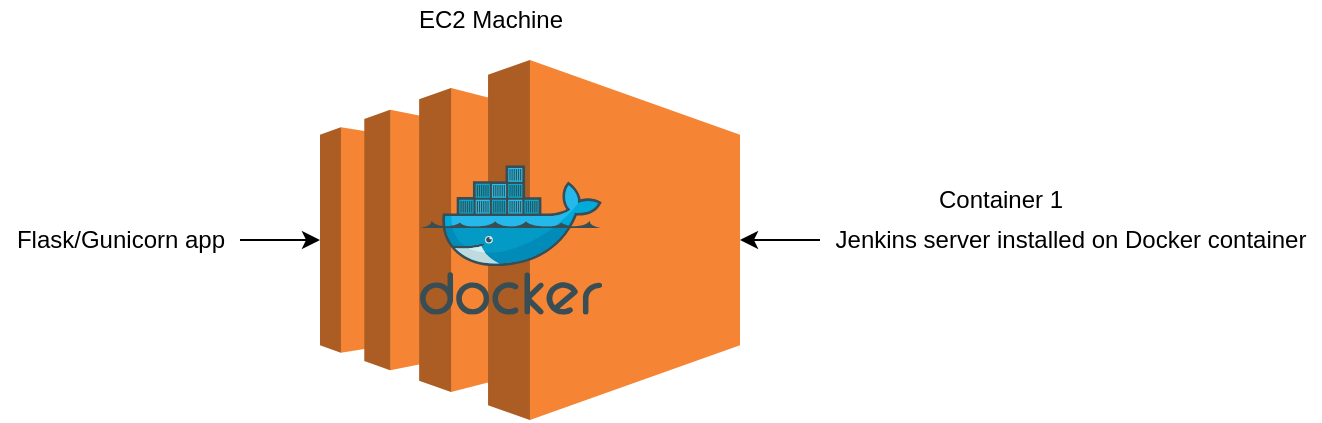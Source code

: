 <mxfile version="14.8.4" type="github">
  <diagram id="9WNWNfD7PutOuA2s0iK-" name="Page-1">
    <mxGraphModel dx="868" dy="1582" grid="1" gridSize="10" guides="1" tooltips="1" connect="1" arrows="1" fold="1" page="1" pageScale="1" pageWidth="850" pageHeight="1100" math="0" shadow="0">
      <root>
        <mxCell id="0" />
        <mxCell id="1" parent="0" />
        <mxCell id="SrD1Vm8CixduBjxspiqY-2" value="" style="outlineConnect=0;dashed=0;verticalLabelPosition=bottom;verticalAlign=top;align=center;html=1;shape=mxgraph.aws3.ec2;fillColor=#F58534;gradientColor=none;" vertex="1" parent="1">
          <mxGeometry x="290" y="-420" width="210" height="180" as="geometry" />
        </mxCell>
        <mxCell id="SrD1Vm8CixduBjxspiqY-3" value="EC2 Machine" style="text;html=1;align=center;verticalAlign=middle;resizable=0;points=[];autosize=1;strokeColor=none;" vertex="1" parent="1">
          <mxGeometry x="330" y="-450" width="90" height="20" as="geometry" />
        </mxCell>
        <mxCell id="SrD1Vm8CixduBjxspiqY-6" value="" style="aspect=fixed;html=1;points=[];align=center;image;fontSize=12;image=img/lib/mscae/Docker.svg;" vertex="1" parent="1">
          <mxGeometry x="340" y="-367.34" width="91.08" height="74.68" as="geometry" />
        </mxCell>
        <mxCell id="SrD1Vm8CixduBjxspiqY-8" value="Jenkins server installed on Docker container" style="text;html=1;align=center;verticalAlign=middle;resizable=0;points=[];autosize=1;strokeColor=none;" vertex="1" parent="1">
          <mxGeometry x="540" y="-340" width="250" height="20" as="geometry" />
        </mxCell>
        <mxCell id="SrD1Vm8CixduBjxspiqY-9" value="Container 1" style="text;html=1;align=center;verticalAlign=middle;resizable=0;points=[];autosize=1;strokeColor=none;" vertex="1" parent="1">
          <mxGeometry x="590" y="-360" width="80" height="20" as="geometry" />
        </mxCell>
        <mxCell id="SrD1Vm8CixduBjxspiqY-12" value="" style="endArrow=classic;html=1;entryX=0;entryY=0.5;entryDx=0;entryDy=0;entryPerimeter=0;" edge="1" parent="1" target="SrD1Vm8CixduBjxspiqY-2">
          <mxGeometry width="50" height="50" relative="1" as="geometry">
            <mxPoint x="250" y="-330" as="sourcePoint" />
            <mxPoint x="210" y="-330" as="targetPoint" />
          </mxGeometry>
        </mxCell>
        <mxCell id="SrD1Vm8CixduBjxspiqY-16" value="" style="endArrow=classic;html=1;entryX=1;entryY=0.5;entryDx=0;entryDy=0;entryPerimeter=0;" edge="1" parent="1" target="SrD1Vm8CixduBjxspiqY-2">
          <mxGeometry width="50" height="50" relative="1" as="geometry">
            <mxPoint x="540" y="-330" as="sourcePoint" />
            <mxPoint x="580" y="-270" as="targetPoint" />
          </mxGeometry>
        </mxCell>
        <mxCell id="SrD1Vm8CixduBjxspiqY-17" value="Flask/Gunicorn app" style="text;html=1;align=center;verticalAlign=middle;resizable=0;points=[];autosize=1;strokeColor=none;" vertex="1" parent="1">
          <mxGeometry x="130" y="-340" width="120" height="20" as="geometry" />
        </mxCell>
        <mxCell id="SrD1Vm8CixduBjxspiqY-18" value="" style="shape=image;html=1;verticalAlign=top;verticalLabelPosition=bottom;labelBackgroundColor=#ffffff;imageAspect=0;aspect=fixed;image=https://cdn4.iconfinder.com/data/icons/logos-brands-5/24/jenkins-128.png" vertex="1" parent="1">
          <mxGeometry x="595" y="-440" width="70" height="70" as="geometry" />
        </mxCell>
        <mxCell id="SrD1Vm8CixduBjxspiqY-19" value="" style="shape=image;html=1;verticalAlign=top;verticalLabelPosition=bottom;labelBackgroundColor=#ffffff;imageAspect=0;aspect=fixed;image=https://cdn4.iconfinder.com/data/icons/logos-brands-5/24/flask-128.png" vertex="1" parent="1">
          <mxGeometry x="150" y="-435" width="65" height="65" as="geometry" />
        </mxCell>
      </root>
    </mxGraphModel>
  </diagram>
</mxfile>
